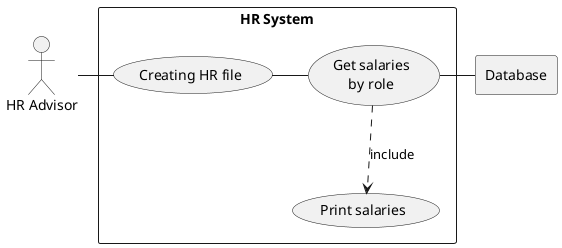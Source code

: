 @startuml

actor HR as "HR Advisor"

rectangle Database

rectangle "HR System" {


    usecase UC5 as "Creating HR file"

    usecase UC4 as "Get salaries
    by role"

    usecase UCa as "Print salaries"

    HR - UC5
    UC4 ..> UCa : include
    UC4 - Database
    UC5 - UC4
}

@enduml